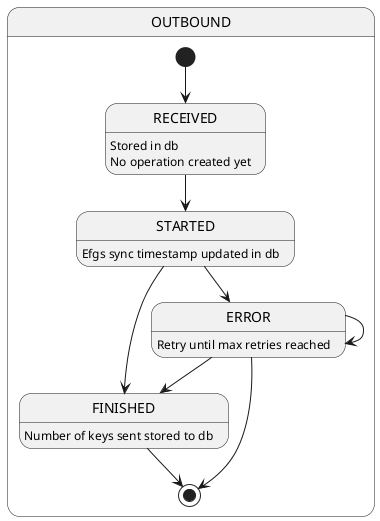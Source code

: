 @startuml

state OUTBOUND {
    [*] --> RECEIVED
    RECEIVED : Stored in db
    RECEIVED : No operation created yet
    RECEIVED --> STARTED
    STARTED --> FINISHED
    STARTED --> ERROR
    STARTED : Efgs sync timestamp updated in db
    ERROR --> FINISHED
    ERROR --> ERROR
    ERROR : Retry until max retries reached
    FINISHED : Number of keys sent stored to db
    FINISHED --> [*]
    ERROR --> [*]
}
@enduml
